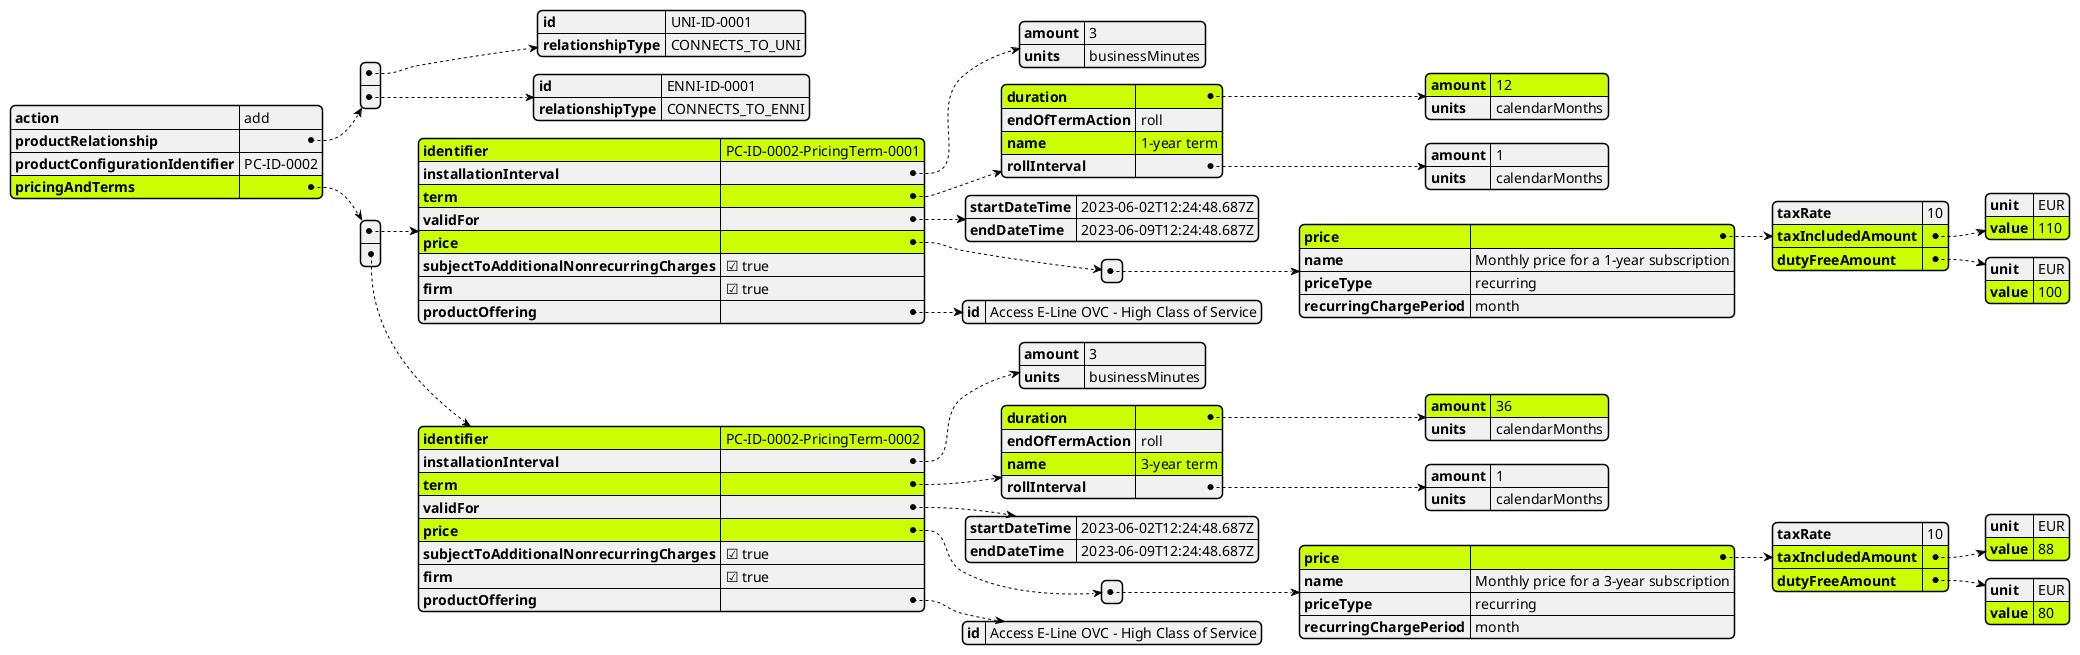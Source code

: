 @startjson


#highlight "pricingAndTerms"

#highlight "pricingAndTerms" / "0" / "identifier"
#highlight "pricingAndTerms" / "0" / "term"
#highlight "pricingAndTerms" / "0" / "term" / "duration" 
#highlight "pricingAndTerms" / "0" / "term" / "duration" / "amount"
#highlight "pricingAndTerms" / "0" / "term" / "name"
#highlight "pricingAndTerms" / "0" / "price"
#highlight "pricingAndTerms" / "0" / "price" / "0" / "price"
#highlight "pricingAndTerms" / "0" / "price" / "0" / "price" / "name"
#highlight "pricingAndTerms" / "0" / "price" / "0" / "price" / "taxIncludedAmount"
#highlight "pricingAndTerms" / "0" / "price" / "0" / "price" / "taxIncludedAmount" / "value"
#highlight "pricingAndTerms" / "0" / "price" / "0" / "price" / "dutyFreeAmount"
#highlight "pricingAndTerms" / "0" / "price" / "0" / "price" / "dutyFreeAmount" / "value"

#highlight "pricingAndTerms" / "1" / "identifier"
#highlight "pricingAndTerms" / "1" / "term"
#highlight "pricingAndTerms" / "1" / "term" / "duration" 
#highlight "pricingAndTerms" / "1" / "term" / "duration" / "amount"
#highlight "pricingAndTerms" / "1" / "term" / "name"
#highlight "pricingAndTerms" / "1" / "price"
#highlight "pricingAndTerms" / "1" / "price" / "0" / "price"
#highlight "pricingAndTerms" / "1" / "price" / "0" / "price" / "name"
#highlight "pricingAndTerms" / "1" / "price" / "0" / "price" / "taxIncludedAmount"
#highlight "pricingAndTerms" / "1" / "price" / "0" / "price" / "taxIncludedAmount" / "value"
#highlight "pricingAndTerms" / "1" / "price" / "0" / "price" / "dutyFreeAmount"
#highlight "pricingAndTerms" / "1" / "price" / "0" / "price" / "dutyFreeAmount" / "value"



{
  "action": "add",
  "productRelationship": [
    {
      "id": "UNI-ID-0001",
      "relationshipType": "CONNECTS_TO_UNI"
    },
    {
      "id": "ENNI-ID-0001",
      "relationshipType": "CONNECTS_TO_ENNI"
    }
  ],
  "productConfigurationIdentifier": "PC-ID-0002",
  "pricingAndTerms": [
    {
      "identifier": "PC-ID-0002-PricingTerm-0001",
      "installationInterval": {
        "amount": 3,
        "units": "businessMinutes"
      },
      "term": {
        "duration": {
          "amount": 12,
          "units": "calendarMonths"
        },
        "endOfTermAction": "roll",
        "name": "1-year term",
        "rollInterval": {
          "amount": 1,
          "units": "calendarMonths"
        }
      },
      "validFor": {
        "startDateTime": "2023-06-02T12:24:48.687Z",
        "endDateTime": "2023-06-09T12:24:48.687Z"
      },
      "price": [
        {
          "price": {
            "taxRate": 10,
            "taxIncludedAmount": {
              "unit": "EUR",
              "value": 110
            },
            "dutyFreeAmount": {
              "unit": "EUR",
              "value": 100
            }
          },
          "name": "Monthly price for a 1-year subscription",
          "priceType": "recurring",
          "recurringChargePeriod": "month"
        }
      ],
      "subjectToAdditionalNonrecurringCharges": true,
      "firm": true,
      "productOffering": {
        "id": "Access E-Line OVC - High Class of Service"
      }
    },
    {
      "identifier": "PC-ID-0002-PricingTerm-0002",
      "installationInterval": {
        "amount": 3,
        "units": "businessMinutes"
      },
      "term": {
        "duration": {
          "amount": 36,
          "units": "calendarMonths"
        },
        "endOfTermAction": "roll",
        "name": "3-year term",
        "rollInterval": {
          "amount": 1,
          "units": "calendarMonths"
        }
      },
      "validFor": {
        "startDateTime": "2023-06-02T12:24:48.687Z",
        "endDateTime": "2023-06-09T12:24:48.687Z"
      },
      "price": [
        {
          "price": {
            "taxRate": 10,
            "taxIncludedAmount": {
              "unit": "EUR",
              "value": 88
            },
            "dutyFreeAmount": {
              "unit": "EUR",
              "value": 80
            }
          },
          "name": "Monthly price for a 3-year subscription",
          "priceType": "recurring",
          "recurringChargePeriod": "month"
        }
      ],
      "subjectToAdditionalNonrecurringCharges": true,
      "firm": true,
      "productOffering": {
        "id": "Access E-Line OVC - High Class of Service"
      }
    }
  ]
}
@endjson